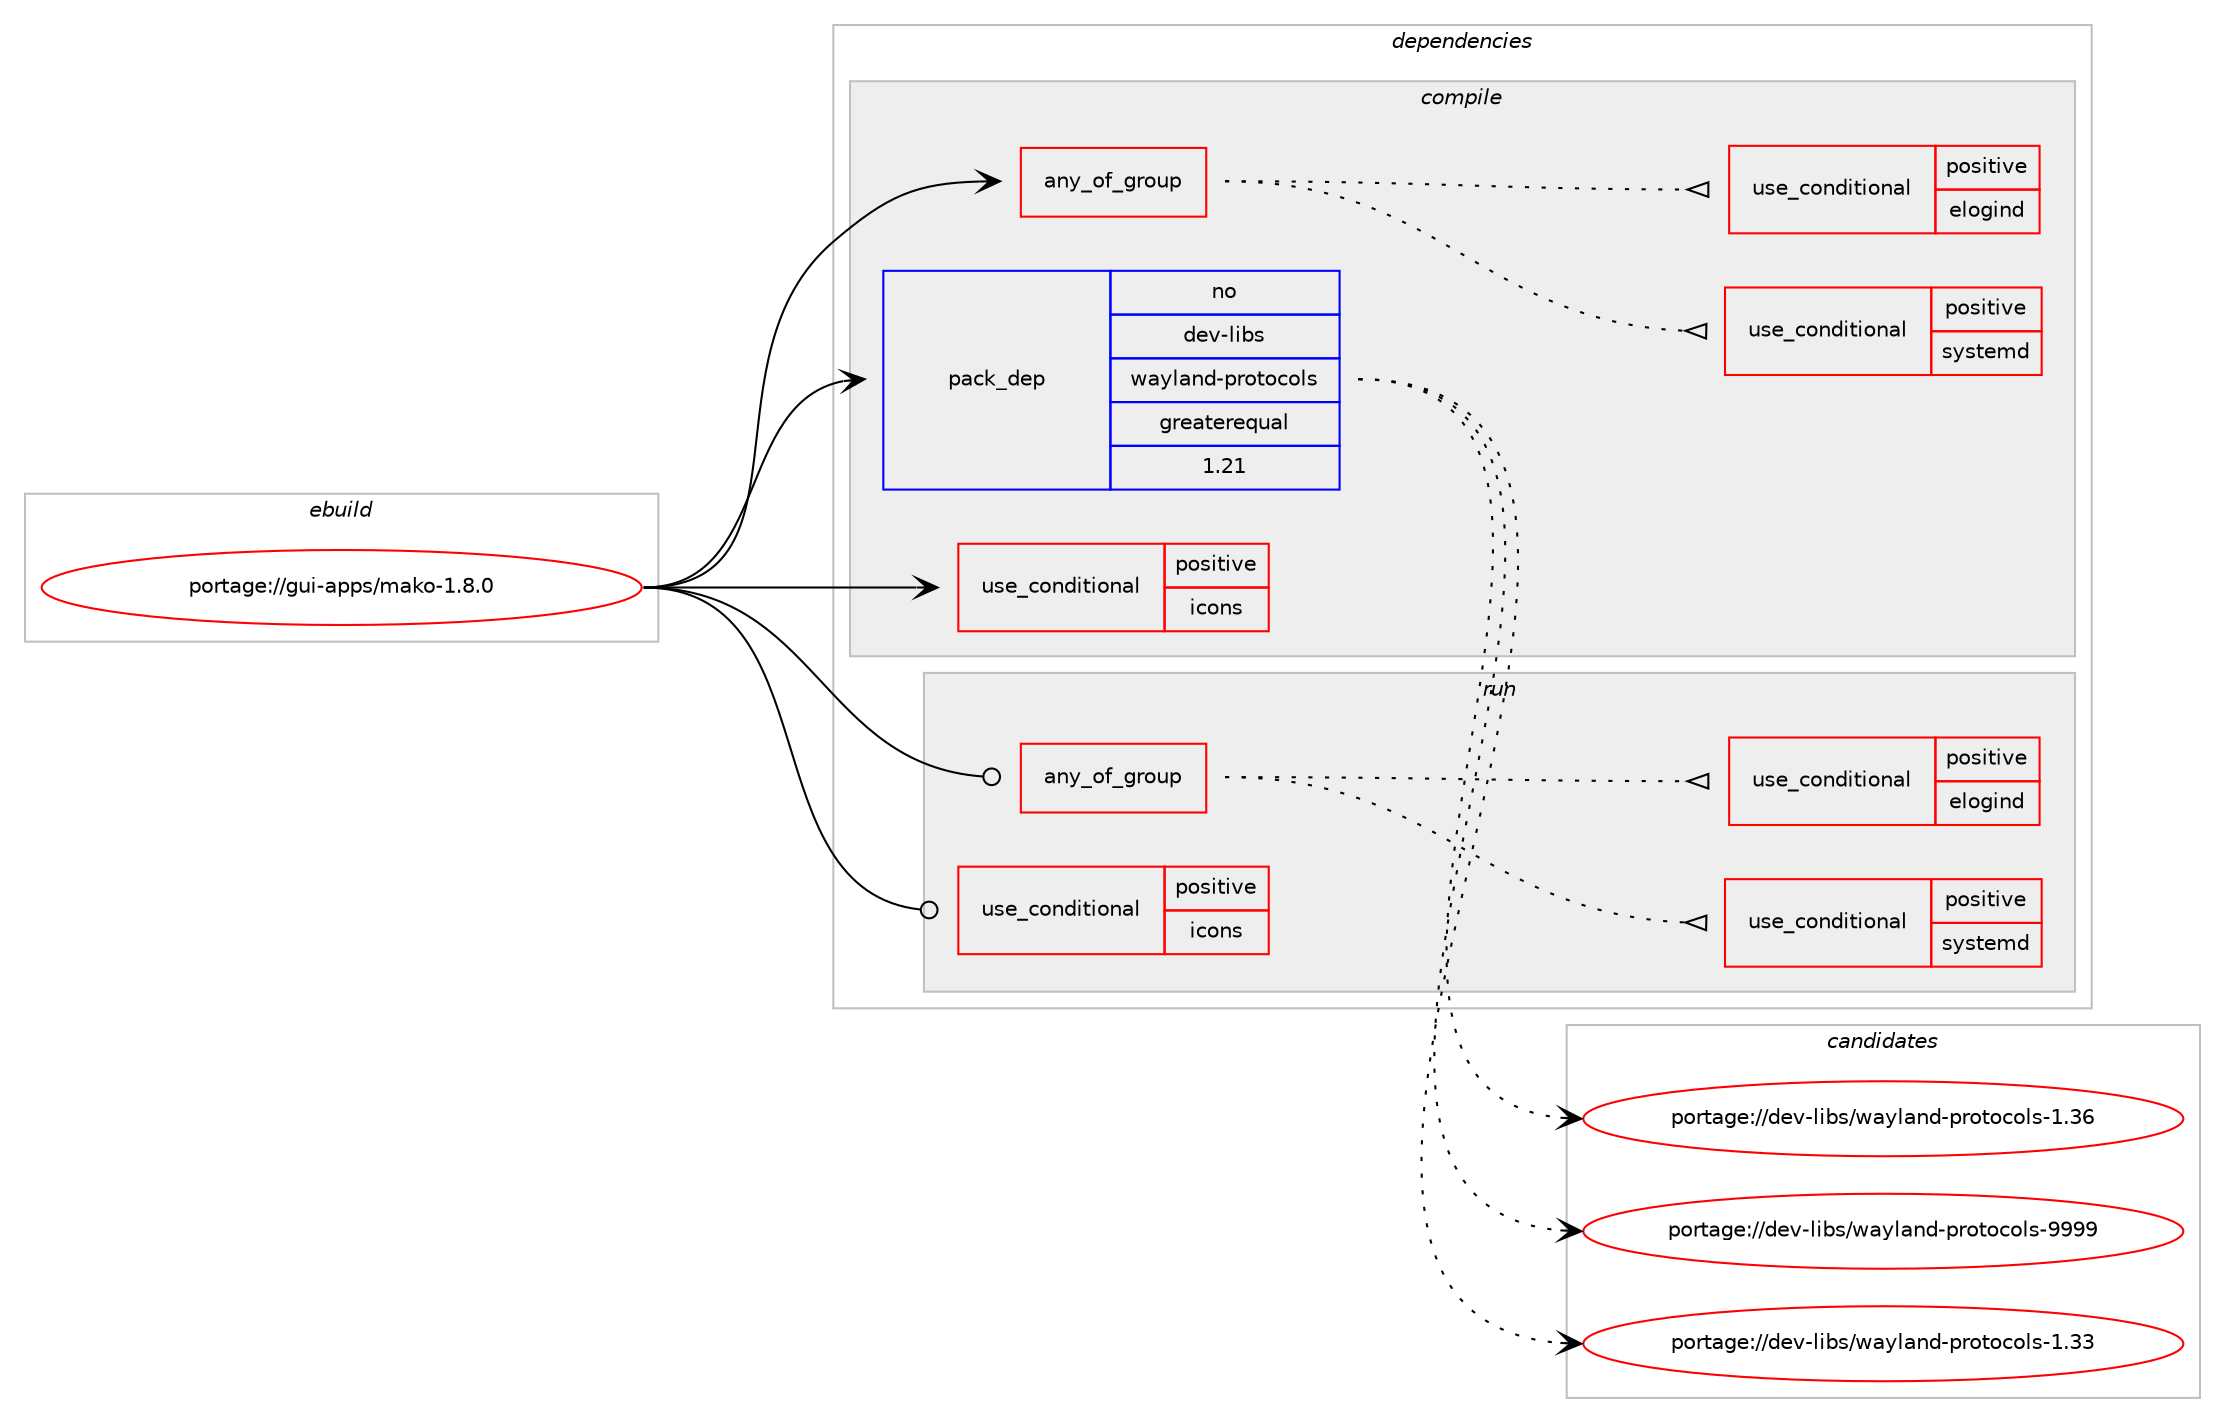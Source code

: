 digraph prolog {

# *************
# Graph options
# *************

newrank=true;
concentrate=true;
compound=true;
graph [rankdir=LR,fontname=Helvetica,fontsize=10,ranksep=1.5];#, ranksep=2.5, nodesep=0.2];
edge  [arrowhead=vee];
node  [fontname=Helvetica,fontsize=10];

# **********
# The ebuild
# **********

subgraph cluster_leftcol {
color=gray;
rank=same;
label=<<i>ebuild</i>>;
id [label="portage://gui-apps/mako-1.8.0", color=red, width=4, href="../gui-apps/mako-1.8.0.svg"];
}

# ****************
# The dependencies
# ****************

subgraph cluster_midcol {
color=gray;
label=<<i>dependencies</i>>;
subgraph cluster_compile {
fillcolor="#eeeeee";
style=filled;
label=<<i>compile</i>>;
subgraph any1379 {
dependency120796 [label=<<TABLE BORDER="0" CELLBORDER="1" CELLSPACING="0" CELLPADDING="4"><TR><TD CELLPADDING="10">any_of_group</TD></TR></TABLE>>, shape=none, color=red];subgraph cond64666 {
dependency120797 [label=<<TABLE BORDER="0" CELLBORDER="1" CELLSPACING="0" CELLPADDING="4"><TR><TD ROWSPAN="3" CELLPADDING="10">use_conditional</TD></TR><TR><TD>positive</TD></TR><TR><TD>systemd</TD></TR></TABLE>>, shape=none, color=red];
# *** BEGIN UNKNOWN DEPENDENCY TYPE (TODO) ***
# dependency120797 -> package_dependency(portage://gui-apps/mako-1.8.0,install,no,sys-apps,systemd,none,[,,],[],[])
# *** END UNKNOWN DEPENDENCY TYPE (TODO) ***

}
dependency120796:e -> dependency120797:w [weight=20,style="dotted",arrowhead="oinv"];
subgraph cond64667 {
dependency120798 [label=<<TABLE BORDER="0" CELLBORDER="1" CELLSPACING="0" CELLPADDING="4"><TR><TD ROWSPAN="3" CELLPADDING="10">use_conditional</TD></TR><TR><TD>positive</TD></TR><TR><TD>elogind</TD></TR></TABLE>>, shape=none, color=red];
# *** BEGIN UNKNOWN DEPENDENCY TYPE (TODO) ***
# dependency120798 -> package_dependency(portage://gui-apps/mako-1.8.0,install,no,sys-auth,elogind,none,[,,],[],[])
# *** END UNKNOWN DEPENDENCY TYPE (TODO) ***

}
dependency120796:e -> dependency120798:w [weight=20,style="dotted",arrowhead="oinv"];
# *** BEGIN UNKNOWN DEPENDENCY TYPE (TODO) ***
# dependency120796 -> package_dependency(portage://gui-apps/mako-1.8.0,install,no,sys-libs,basu,none,[,,],[],[])
# *** END UNKNOWN DEPENDENCY TYPE (TODO) ***

}
id:e -> dependency120796:w [weight=20,style="solid",arrowhead="vee"];
subgraph cond64668 {
dependency120799 [label=<<TABLE BORDER="0" CELLBORDER="1" CELLSPACING="0" CELLPADDING="4"><TR><TD ROWSPAN="3" CELLPADDING="10">use_conditional</TD></TR><TR><TD>positive</TD></TR><TR><TD>icons</TD></TR></TABLE>>, shape=none, color=red];
# *** BEGIN UNKNOWN DEPENDENCY TYPE (TODO) ***
# dependency120799 -> package_dependency(portage://gui-apps/mako-1.8.0,install,no,x11-libs,gtk+,none,[,,],[slot(3)],[])
# *** END UNKNOWN DEPENDENCY TYPE (TODO) ***

# *** BEGIN UNKNOWN DEPENDENCY TYPE (TODO) ***
# dependency120799 -> package_dependency(portage://gui-apps/mako-1.8.0,install,no,x11-libs,gdk-pixbuf,none,[,,],[],[])
# *** END UNKNOWN DEPENDENCY TYPE (TODO) ***

}
id:e -> dependency120799:w [weight=20,style="solid",arrowhead="vee"];
# *** BEGIN UNKNOWN DEPENDENCY TYPE (TODO) ***
# id -> package_dependency(portage://gui-apps/mako-1.8.0,install,no,dev-libs,wayland,none,[,,],[],[])
# *** END UNKNOWN DEPENDENCY TYPE (TODO) ***

subgraph pack54599 {
dependency120800 [label=<<TABLE BORDER="0" CELLBORDER="1" CELLSPACING="0" CELLPADDING="4" WIDTH="220"><TR><TD ROWSPAN="6" CELLPADDING="30">pack_dep</TD></TR><TR><TD WIDTH="110">no</TD></TR><TR><TD>dev-libs</TD></TR><TR><TD>wayland-protocols</TD></TR><TR><TD>greaterequal</TD></TR><TR><TD>1.21</TD></TR></TABLE>>, shape=none, color=blue];
}
id:e -> dependency120800:w [weight=20,style="solid",arrowhead="vee"];
# *** BEGIN UNKNOWN DEPENDENCY TYPE (TODO) ***
# id -> package_dependency(portage://gui-apps/mako-1.8.0,install,no,sys-apps,dbus,none,[,,],[],[])
# *** END UNKNOWN DEPENDENCY TYPE (TODO) ***

# *** BEGIN UNKNOWN DEPENDENCY TYPE (TODO) ***
# id -> package_dependency(portage://gui-apps/mako-1.8.0,install,no,x11-libs,cairo,none,[,,],[],[])
# *** END UNKNOWN DEPENDENCY TYPE (TODO) ***

# *** BEGIN UNKNOWN DEPENDENCY TYPE (TODO) ***
# id -> package_dependency(portage://gui-apps/mako-1.8.0,install,no,x11-libs,pango,none,[,,],[],[])
# *** END UNKNOWN DEPENDENCY TYPE (TODO) ***

}
subgraph cluster_compileandrun {
fillcolor="#eeeeee";
style=filled;
label=<<i>compile and run</i>>;
}
subgraph cluster_run {
fillcolor="#eeeeee";
style=filled;
label=<<i>run</i>>;
subgraph any1380 {
dependency120801 [label=<<TABLE BORDER="0" CELLBORDER="1" CELLSPACING="0" CELLPADDING="4"><TR><TD CELLPADDING="10">any_of_group</TD></TR></TABLE>>, shape=none, color=red];subgraph cond64669 {
dependency120802 [label=<<TABLE BORDER="0" CELLBORDER="1" CELLSPACING="0" CELLPADDING="4"><TR><TD ROWSPAN="3" CELLPADDING="10">use_conditional</TD></TR><TR><TD>positive</TD></TR><TR><TD>systemd</TD></TR></TABLE>>, shape=none, color=red];
# *** BEGIN UNKNOWN DEPENDENCY TYPE (TODO) ***
# dependency120802 -> package_dependency(portage://gui-apps/mako-1.8.0,run,no,sys-apps,systemd,none,[,,],[],[])
# *** END UNKNOWN DEPENDENCY TYPE (TODO) ***

}
dependency120801:e -> dependency120802:w [weight=20,style="dotted",arrowhead="oinv"];
subgraph cond64670 {
dependency120803 [label=<<TABLE BORDER="0" CELLBORDER="1" CELLSPACING="0" CELLPADDING="4"><TR><TD ROWSPAN="3" CELLPADDING="10">use_conditional</TD></TR><TR><TD>positive</TD></TR><TR><TD>elogind</TD></TR></TABLE>>, shape=none, color=red];
# *** BEGIN UNKNOWN DEPENDENCY TYPE (TODO) ***
# dependency120803 -> package_dependency(portage://gui-apps/mako-1.8.0,run,no,sys-auth,elogind,none,[,,],[],[])
# *** END UNKNOWN DEPENDENCY TYPE (TODO) ***

}
dependency120801:e -> dependency120803:w [weight=20,style="dotted",arrowhead="oinv"];
# *** BEGIN UNKNOWN DEPENDENCY TYPE (TODO) ***
# dependency120801 -> package_dependency(portage://gui-apps/mako-1.8.0,run,no,sys-libs,basu,none,[,,],[],[])
# *** END UNKNOWN DEPENDENCY TYPE (TODO) ***

}
id:e -> dependency120801:w [weight=20,style="solid",arrowhead="odot"];
subgraph cond64671 {
dependency120804 [label=<<TABLE BORDER="0" CELLBORDER="1" CELLSPACING="0" CELLPADDING="4"><TR><TD ROWSPAN="3" CELLPADDING="10">use_conditional</TD></TR><TR><TD>positive</TD></TR><TR><TD>icons</TD></TR></TABLE>>, shape=none, color=red];
# *** BEGIN UNKNOWN DEPENDENCY TYPE (TODO) ***
# dependency120804 -> package_dependency(portage://gui-apps/mako-1.8.0,run,no,x11-libs,gtk+,none,[,,],[slot(3)],[])
# *** END UNKNOWN DEPENDENCY TYPE (TODO) ***

# *** BEGIN UNKNOWN DEPENDENCY TYPE (TODO) ***
# dependency120804 -> package_dependency(portage://gui-apps/mako-1.8.0,run,no,x11-libs,gdk-pixbuf,none,[,,],[],[])
# *** END UNKNOWN DEPENDENCY TYPE (TODO) ***

}
id:e -> dependency120804:w [weight=20,style="solid",arrowhead="odot"];
# *** BEGIN UNKNOWN DEPENDENCY TYPE (TODO) ***
# id -> package_dependency(portage://gui-apps/mako-1.8.0,run,no,dev-libs,wayland,none,[,,],[],[])
# *** END UNKNOWN DEPENDENCY TYPE (TODO) ***

# *** BEGIN UNKNOWN DEPENDENCY TYPE (TODO) ***
# id -> package_dependency(portage://gui-apps/mako-1.8.0,run,no,sys-apps,dbus,none,[,,],[],[])
# *** END UNKNOWN DEPENDENCY TYPE (TODO) ***

# *** BEGIN UNKNOWN DEPENDENCY TYPE (TODO) ***
# id -> package_dependency(portage://gui-apps/mako-1.8.0,run,no,x11-libs,cairo,none,[,,],[],[])
# *** END UNKNOWN DEPENDENCY TYPE (TODO) ***

# *** BEGIN UNKNOWN DEPENDENCY TYPE (TODO) ***
# id -> package_dependency(portage://gui-apps/mako-1.8.0,run,no,x11-libs,pango,none,[,,],[],[])
# *** END UNKNOWN DEPENDENCY TYPE (TODO) ***

}
}

# **************
# The candidates
# **************

subgraph cluster_choices {
rank=same;
color=gray;
label=<<i>candidates</i>>;

subgraph choice54599 {
color=black;
nodesep=1;
choice100101118451081059811547119971211089711010045112114111116111991111081154549465151 [label="portage://dev-libs/wayland-protocols-1.33", color=red, width=4,href="../dev-libs/wayland-protocols-1.33.svg"];
choice100101118451081059811547119971211089711010045112114111116111991111081154549465154 [label="portage://dev-libs/wayland-protocols-1.36", color=red, width=4,href="../dev-libs/wayland-protocols-1.36.svg"];
choice100101118451081059811547119971211089711010045112114111116111991111081154557575757 [label="portage://dev-libs/wayland-protocols-9999", color=red, width=4,href="../dev-libs/wayland-protocols-9999.svg"];
dependency120800:e -> choice100101118451081059811547119971211089711010045112114111116111991111081154549465151:w [style=dotted,weight="100"];
dependency120800:e -> choice100101118451081059811547119971211089711010045112114111116111991111081154549465154:w [style=dotted,weight="100"];
dependency120800:e -> choice100101118451081059811547119971211089711010045112114111116111991111081154557575757:w [style=dotted,weight="100"];
}
}

}
